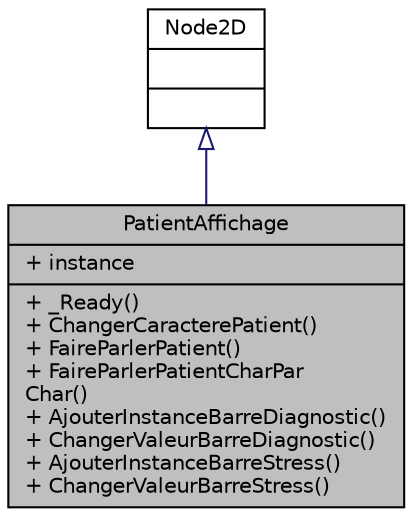 digraph "PatientAffichage"
{
 // LATEX_PDF_SIZE
  edge [fontname="Helvetica",fontsize="10",labelfontname="Helvetica",labelfontsize="10"];
  node [fontname="Helvetica",fontsize="10",shape=record];
  Node1 [label="{PatientAffichage\n|+ instance\l|+ _Ready()\l+ ChangerCaracterePatient()\l+ FaireParlerPatient()\l+ FaireParlerPatientCharPar\lChar()\l+ AjouterInstanceBarreDiagnostic()\l+ ChangerValeurBarreDiagnostic()\l+ AjouterInstanceBarreStress()\l+ ChangerValeurBarreStress()\l}",height=0.2,width=0.4,color="black", fillcolor="grey75", style="filled", fontcolor="black",tooltip=" "];
  Node2 -> Node1 [dir="back",color="midnightblue",fontsize="10",style="solid",arrowtail="onormal"];
  Node2 [label="{Node2D\n||}",height=0.2,width=0.4,color="black", fillcolor="white", style="filled",tooltip=" "];
}
